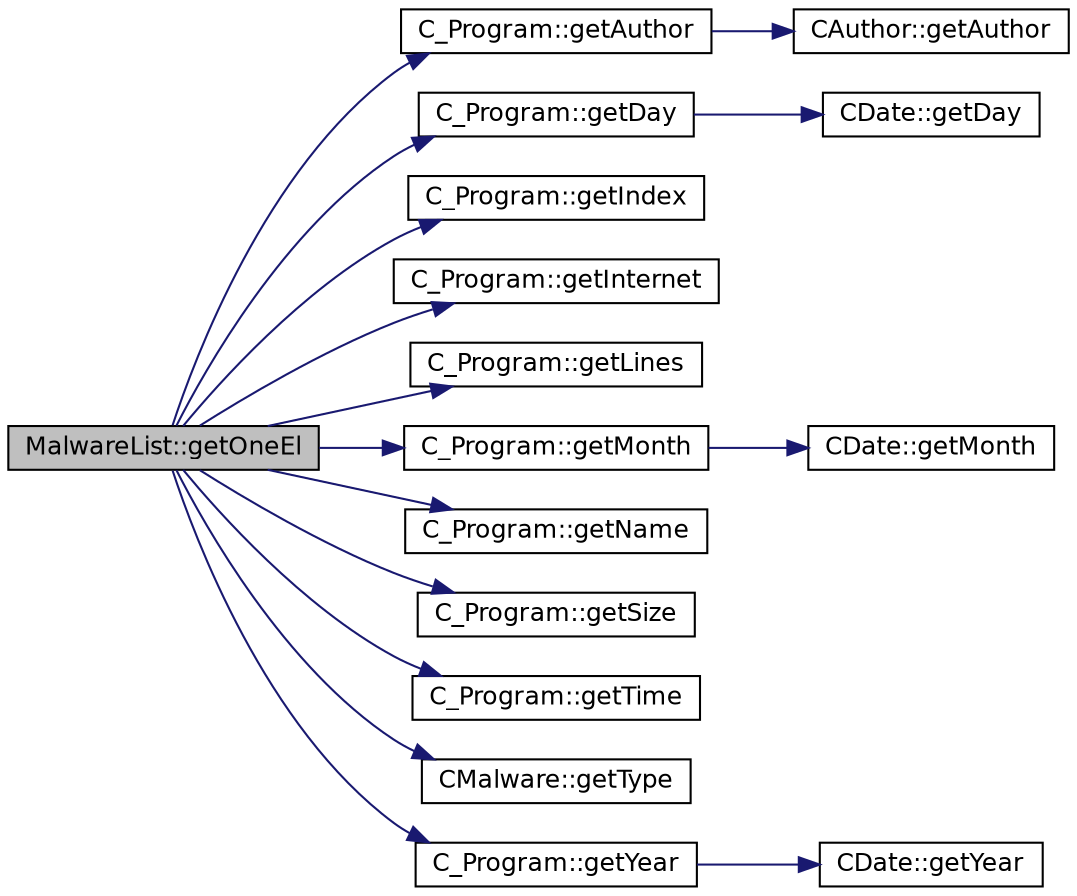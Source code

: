 digraph "MalwareList::getOneEl"
{
 // LATEX_PDF_SIZE
  edge [fontname="Helvetica",fontsize="12",labelfontname="Helvetica",labelfontsize="12"];
  node [fontname="Helvetica",fontsize="12",shape=record];
  rankdir="LR";
  Node1 [label="MalwareList::getOneEl",height=0.2,width=0.4,color="black", fillcolor="grey75", style="filled", fontcolor="black",tooltip=" "];
  Node1 -> Node2 [color="midnightblue",fontsize="12",style="solid",fontname="Helvetica"];
  Node2 [label="C_Program::getAuthor",height=0.2,width=0.4,color="black", fillcolor="white", style="filled",URL="$class_c___program.html#af7d01ee17677a85643fde2c9506b612c",tooltip=" "];
  Node2 -> Node3 [color="midnightblue",fontsize="12",style="solid",fontname="Helvetica"];
  Node3 [label="CAuthor::getAuthor",height=0.2,width=0.4,color="black", fillcolor="white", style="filled",URL="$class_c_author.html#a891a8c504fa138e9a83c49674190ad92",tooltip=" "];
  Node1 -> Node4 [color="midnightblue",fontsize="12",style="solid",fontname="Helvetica"];
  Node4 [label="C_Program::getDay",height=0.2,width=0.4,color="black", fillcolor="white", style="filled",URL="$class_c___program.html#a8f248e2c1325e93b9fa81b38db79c9a5",tooltip=" "];
  Node4 -> Node5 [color="midnightblue",fontsize="12",style="solid",fontname="Helvetica"];
  Node5 [label="CDate::getDay",height=0.2,width=0.4,color="black", fillcolor="white", style="filled",URL="$class_c_date.html#a571bfc9b668f9cb57151f22f3ec8897c",tooltip=" "];
  Node1 -> Node6 [color="midnightblue",fontsize="12",style="solid",fontname="Helvetica"];
  Node6 [label="C_Program::getIndex",height=0.2,width=0.4,color="black", fillcolor="white", style="filled",URL="$class_c___program.html#aa4b56d0ff0b46ff3455c557adc2722f6",tooltip=" "];
  Node1 -> Node7 [color="midnightblue",fontsize="12",style="solid",fontname="Helvetica"];
  Node7 [label="C_Program::getInternet",height=0.2,width=0.4,color="black", fillcolor="white", style="filled",URL="$class_c___program.html#ae8e9f4799817f31736f9e496cbca692f",tooltip=" "];
  Node1 -> Node8 [color="midnightblue",fontsize="12",style="solid",fontname="Helvetica"];
  Node8 [label="C_Program::getLines",height=0.2,width=0.4,color="black", fillcolor="white", style="filled",URL="$class_c___program.html#a4c4371f5d6a0da93321647a432caab9a",tooltip=" "];
  Node1 -> Node9 [color="midnightblue",fontsize="12",style="solid",fontname="Helvetica"];
  Node9 [label="C_Program::getMonth",height=0.2,width=0.4,color="black", fillcolor="white", style="filled",URL="$class_c___program.html#a296e135ed8df8b540b1ea008f6624211",tooltip=" "];
  Node9 -> Node10 [color="midnightblue",fontsize="12",style="solid",fontname="Helvetica"];
  Node10 [label="CDate::getMonth",height=0.2,width=0.4,color="black", fillcolor="white", style="filled",URL="$class_c_date.html#a69be2cf9d07bfe1db768044e5ea9ce3f",tooltip=" "];
  Node1 -> Node11 [color="midnightblue",fontsize="12",style="solid",fontname="Helvetica"];
  Node11 [label="C_Program::getName",height=0.2,width=0.4,color="black", fillcolor="white", style="filled",URL="$class_c___program.html#a3b4231c75132f78b63e10c5c63951b72",tooltip=" "];
  Node1 -> Node12 [color="midnightblue",fontsize="12",style="solid",fontname="Helvetica"];
  Node12 [label="C_Program::getSize",height=0.2,width=0.4,color="black", fillcolor="white", style="filled",URL="$class_c___program.html#a10d7c2efddfae0c80de6abd4fc41ac3c",tooltip=" "];
  Node1 -> Node13 [color="midnightblue",fontsize="12",style="solid",fontname="Helvetica"];
  Node13 [label="C_Program::getTime",height=0.2,width=0.4,color="black", fillcolor="white", style="filled",URL="$class_c___program.html#abccae9277a34642cbb5a52bafd1fca99",tooltip=" "];
  Node1 -> Node14 [color="midnightblue",fontsize="12",style="solid",fontname="Helvetica"];
  Node14 [label="CMalware::getType",height=0.2,width=0.4,color="black", fillcolor="white", style="filled",URL="$class_c_malware.html#adbf45c9379499c86525d44c215fdcce5",tooltip=" "];
  Node1 -> Node15 [color="midnightblue",fontsize="12",style="solid",fontname="Helvetica"];
  Node15 [label="C_Program::getYear",height=0.2,width=0.4,color="black", fillcolor="white", style="filled",URL="$class_c___program.html#a238a2fb27df21ca08a85aee0d61497d4",tooltip=" "];
  Node15 -> Node16 [color="midnightblue",fontsize="12",style="solid",fontname="Helvetica"];
  Node16 [label="CDate::getYear",height=0.2,width=0.4,color="black", fillcolor="white", style="filled",URL="$class_c_date.html#a33c54197a9cbf71d017fc12778fefc59",tooltip=" "];
}
